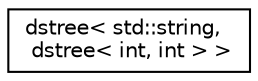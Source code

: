 digraph "Graphical Class Hierarchy"
{
  edge [fontname="Helvetica",fontsize="10",labelfontname="Helvetica",labelfontsize="10"];
  node [fontname="Helvetica",fontsize="10",shape=record];
  rankdir="LR";
  Node1 [label="dstree\< std::string,\l dstree\< int, int \> \>",height=0.2,width=0.4,color="black", fillcolor="white", style="filled",URL="$classdstree.html"];
}
